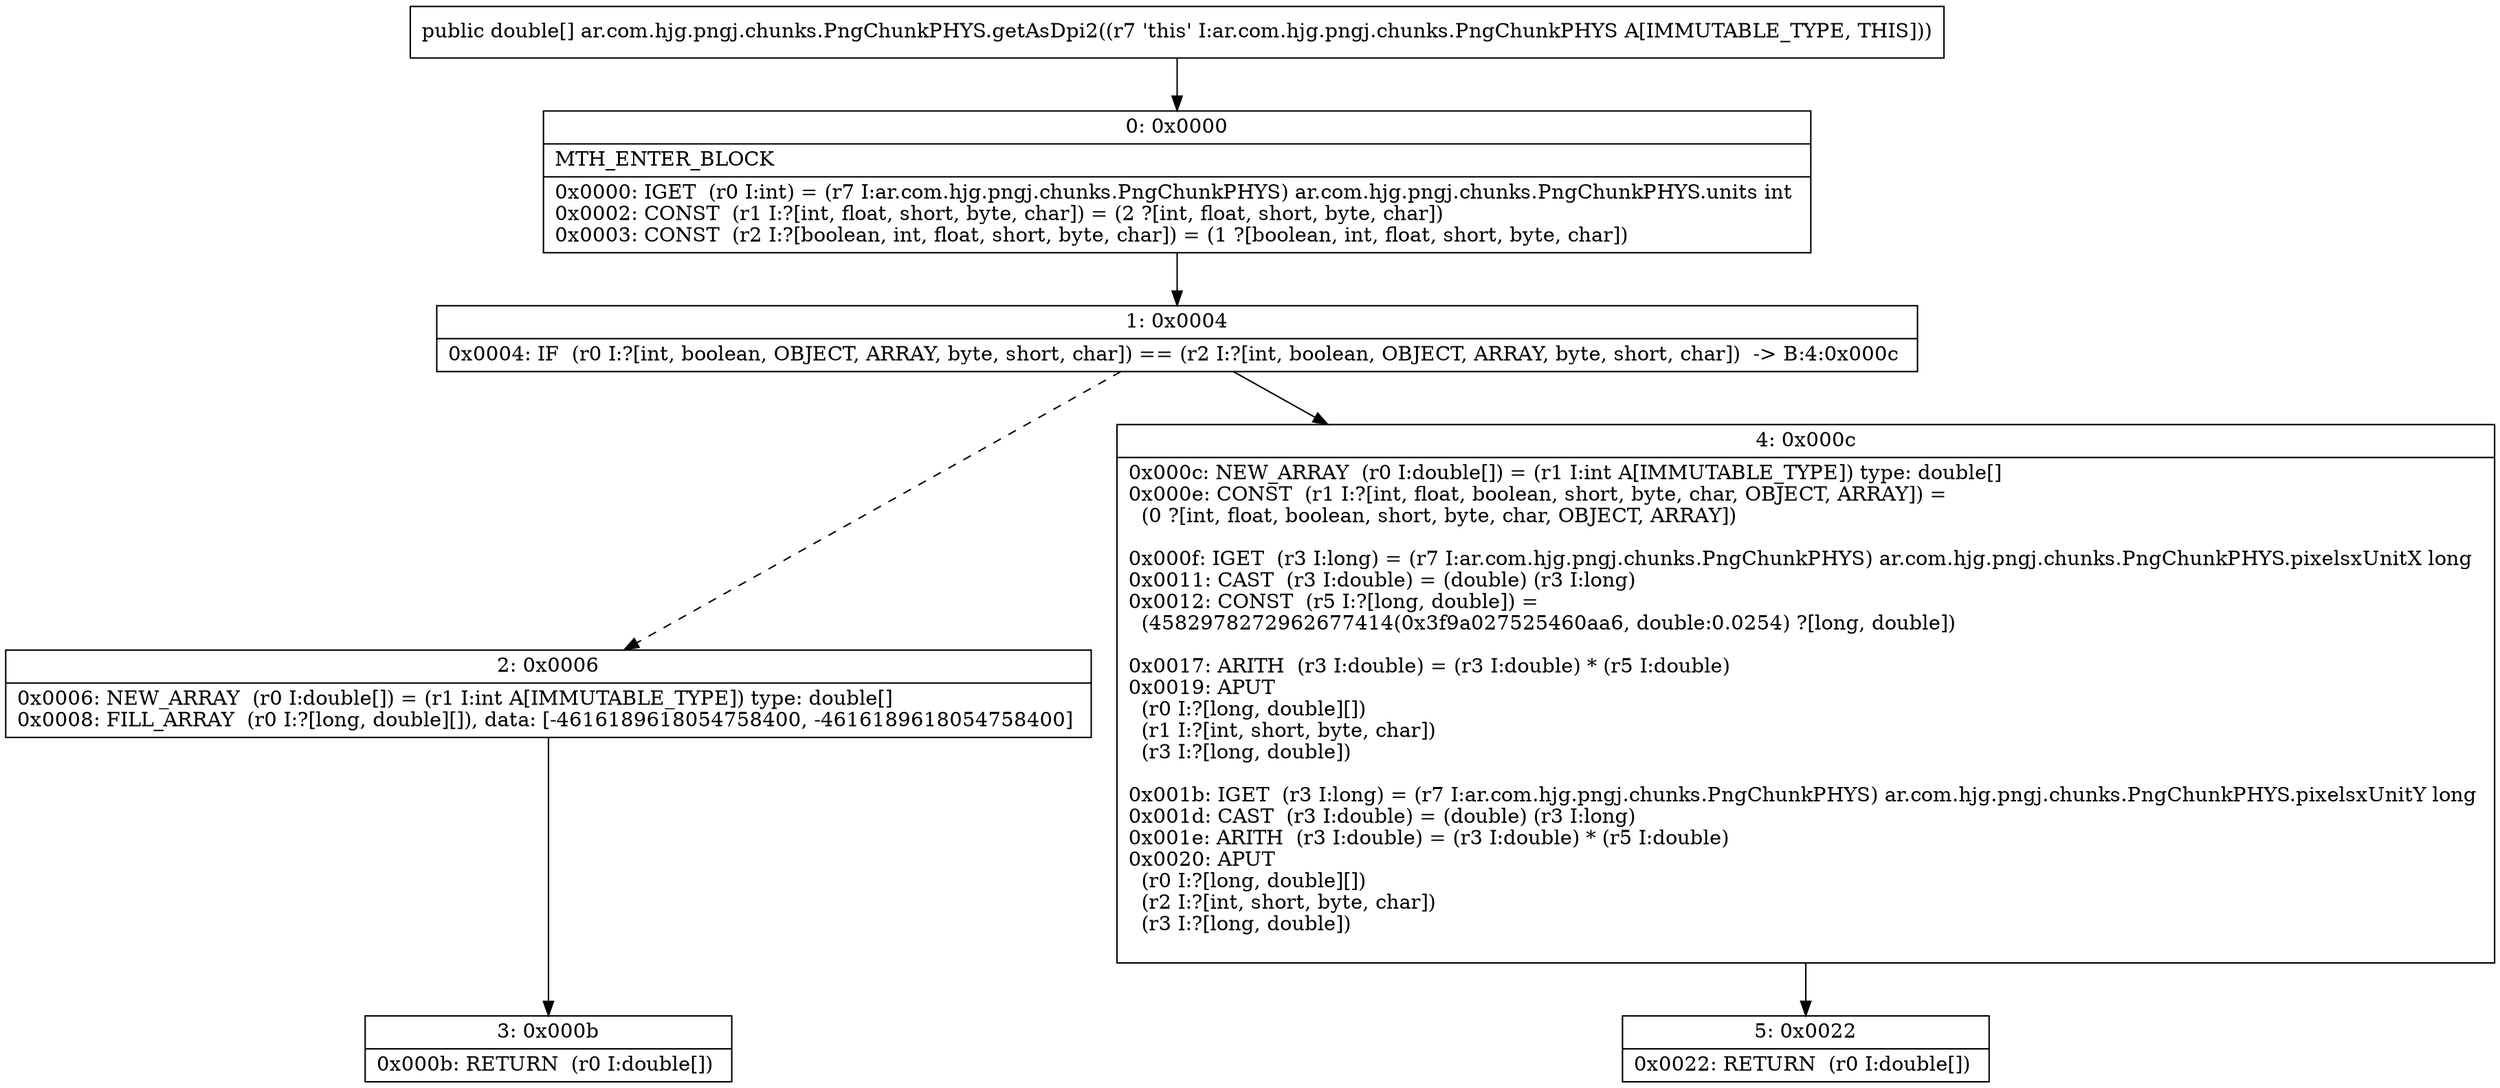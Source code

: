 digraph "CFG forar.com.hjg.pngj.chunks.PngChunkPHYS.getAsDpi2()[D" {
Node_0 [shape=record,label="{0\:\ 0x0000|MTH_ENTER_BLOCK\l|0x0000: IGET  (r0 I:int) = (r7 I:ar.com.hjg.pngj.chunks.PngChunkPHYS) ar.com.hjg.pngj.chunks.PngChunkPHYS.units int \l0x0002: CONST  (r1 I:?[int, float, short, byte, char]) = (2 ?[int, float, short, byte, char]) \l0x0003: CONST  (r2 I:?[boolean, int, float, short, byte, char]) = (1 ?[boolean, int, float, short, byte, char]) \l}"];
Node_1 [shape=record,label="{1\:\ 0x0004|0x0004: IF  (r0 I:?[int, boolean, OBJECT, ARRAY, byte, short, char]) == (r2 I:?[int, boolean, OBJECT, ARRAY, byte, short, char])  \-\> B:4:0x000c \l}"];
Node_2 [shape=record,label="{2\:\ 0x0006|0x0006: NEW_ARRAY  (r0 I:double[]) = (r1 I:int A[IMMUTABLE_TYPE]) type: double[] \l0x0008: FILL_ARRAY  (r0 I:?[long, double][]), data: [\-4616189618054758400, \-4616189618054758400] \l}"];
Node_3 [shape=record,label="{3\:\ 0x000b|0x000b: RETURN  (r0 I:double[]) \l}"];
Node_4 [shape=record,label="{4\:\ 0x000c|0x000c: NEW_ARRAY  (r0 I:double[]) = (r1 I:int A[IMMUTABLE_TYPE]) type: double[] \l0x000e: CONST  (r1 I:?[int, float, boolean, short, byte, char, OBJECT, ARRAY]) = \l  (0 ?[int, float, boolean, short, byte, char, OBJECT, ARRAY])\l \l0x000f: IGET  (r3 I:long) = (r7 I:ar.com.hjg.pngj.chunks.PngChunkPHYS) ar.com.hjg.pngj.chunks.PngChunkPHYS.pixelsxUnitX long \l0x0011: CAST  (r3 I:double) = (double) (r3 I:long) \l0x0012: CONST  (r5 I:?[long, double]) = \l  (4582978272962677414(0x3f9a027525460aa6, double:0.0254) ?[long, double])\l \l0x0017: ARITH  (r3 I:double) = (r3 I:double) * (r5 I:double) \l0x0019: APUT  \l  (r0 I:?[long, double][])\l  (r1 I:?[int, short, byte, char])\l  (r3 I:?[long, double])\l \l0x001b: IGET  (r3 I:long) = (r7 I:ar.com.hjg.pngj.chunks.PngChunkPHYS) ar.com.hjg.pngj.chunks.PngChunkPHYS.pixelsxUnitY long \l0x001d: CAST  (r3 I:double) = (double) (r3 I:long) \l0x001e: ARITH  (r3 I:double) = (r3 I:double) * (r5 I:double) \l0x0020: APUT  \l  (r0 I:?[long, double][])\l  (r2 I:?[int, short, byte, char])\l  (r3 I:?[long, double])\l \l}"];
Node_5 [shape=record,label="{5\:\ 0x0022|0x0022: RETURN  (r0 I:double[]) \l}"];
MethodNode[shape=record,label="{public double[] ar.com.hjg.pngj.chunks.PngChunkPHYS.getAsDpi2((r7 'this' I:ar.com.hjg.pngj.chunks.PngChunkPHYS A[IMMUTABLE_TYPE, THIS])) }"];
MethodNode -> Node_0;
Node_0 -> Node_1;
Node_1 -> Node_2[style=dashed];
Node_1 -> Node_4;
Node_2 -> Node_3;
Node_4 -> Node_5;
}

